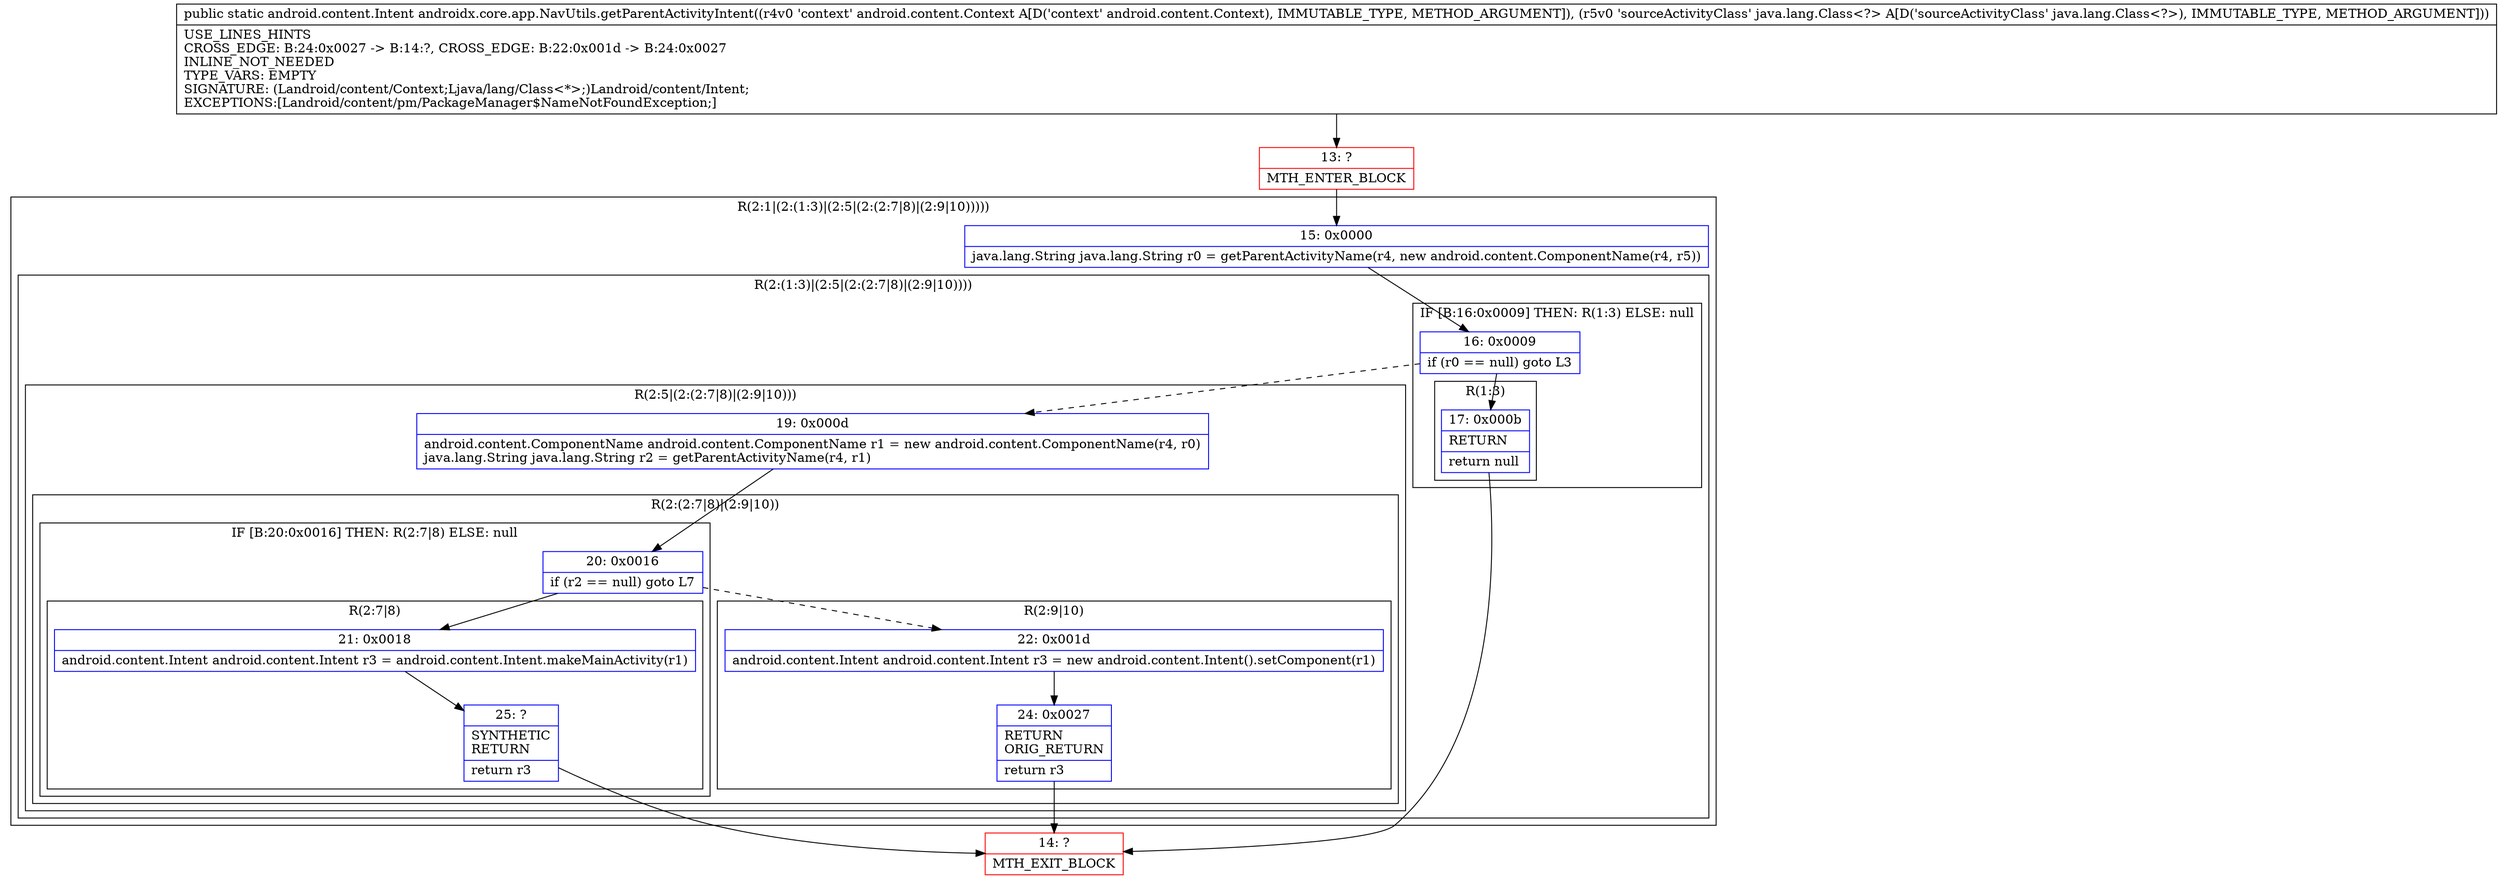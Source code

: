 digraph "CFG forandroidx.core.app.NavUtils.getParentActivityIntent(Landroid\/content\/Context;Ljava\/lang\/Class;)Landroid\/content\/Intent;" {
subgraph cluster_Region_2113077309 {
label = "R(2:1|(2:(1:3)|(2:5|(2:(2:7|8)|(2:9|10)))))";
node [shape=record,color=blue];
Node_15 [shape=record,label="{15\:\ 0x0000|java.lang.String java.lang.String r0 = getParentActivityName(r4, new android.content.ComponentName(r4, r5))\l}"];
subgraph cluster_Region_1038532391 {
label = "R(2:(1:3)|(2:5|(2:(2:7|8)|(2:9|10))))";
node [shape=record,color=blue];
subgraph cluster_IfRegion_1176214932 {
label = "IF [B:16:0x0009] THEN: R(1:3) ELSE: null";
node [shape=record,color=blue];
Node_16 [shape=record,label="{16\:\ 0x0009|if (r0 == null) goto L3\l}"];
subgraph cluster_Region_869448458 {
label = "R(1:3)";
node [shape=record,color=blue];
Node_17 [shape=record,label="{17\:\ 0x000b|RETURN\l|return null\l}"];
}
}
subgraph cluster_Region_422145447 {
label = "R(2:5|(2:(2:7|8)|(2:9|10)))";
node [shape=record,color=blue];
Node_19 [shape=record,label="{19\:\ 0x000d|android.content.ComponentName android.content.ComponentName r1 = new android.content.ComponentName(r4, r0)\ljava.lang.String java.lang.String r2 = getParentActivityName(r4, r1)\l}"];
subgraph cluster_Region_289908313 {
label = "R(2:(2:7|8)|(2:9|10))";
node [shape=record,color=blue];
subgraph cluster_IfRegion_2099109111 {
label = "IF [B:20:0x0016] THEN: R(2:7|8) ELSE: null";
node [shape=record,color=blue];
Node_20 [shape=record,label="{20\:\ 0x0016|if (r2 == null) goto L7\l}"];
subgraph cluster_Region_48697385 {
label = "R(2:7|8)";
node [shape=record,color=blue];
Node_21 [shape=record,label="{21\:\ 0x0018|android.content.Intent android.content.Intent r3 = android.content.Intent.makeMainActivity(r1)\l}"];
Node_25 [shape=record,label="{25\:\ ?|SYNTHETIC\lRETURN\l|return r3\l}"];
}
}
subgraph cluster_Region_1743784608 {
label = "R(2:9|10)";
node [shape=record,color=blue];
Node_22 [shape=record,label="{22\:\ 0x001d|android.content.Intent android.content.Intent r3 = new android.content.Intent().setComponent(r1)\l}"];
Node_24 [shape=record,label="{24\:\ 0x0027|RETURN\lORIG_RETURN\l|return r3\l}"];
}
}
}
}
}
Node_13 [shape=record,color=red,label="{13\:\ ?|MTH_ENTER_BLOCK\l}"];
Node_14 [shape=record,color=red,label="{14\:\ ?|MTH_EXIT_BLOCK\l}"];
MethodNode[shape=record,label="{public static android.content.Intent androidx.core.app.NavUtils.getParentActivityIntent((r4v0 'context' android.content.Context A[D('context' android.content.Context), IMMUTABLE_TYPE, METHOD_ARGUMENT]), (r5v0 'sourceActivityClass' java.lang.Class\<?\> A[D('sourceActivityClass' java.lang.Class\<?\>), IMMUTABLE_TYPE, METHOD_ARGUMENT]))  | USE_LINES_HINTS\lCROSS_EDGE: B:24:0x0027 \-\> B:14:?, CROSS_EDGE: B:22:0x001d \-\> B:24:0x0027\lINLINE_NOT_NEEDED\lTYPE_VARS: EMPTY\lSIGNATURE: (Landroid\/content\/Context;Ljava\/lang\/Class\<*\>;)Landroid\/content\/Intent;\lEXCEPTIONS:[Landroid\/content\/pm\/PackageManager$NameNotFoundException;]\l}"];
MethodNode -> Node_13;Node_15 -> Node_16;
Node_16 -> Node_17;
Node_16 -> Node_19[style=dashed];
Node_17 -> Node_14;
Node_19 -> Node_20;
Node_20 -> Node_21;
Node_20 -> Node_22[style=dashed];
Node_21 -> Node_25;
Node_25 -> Node_14;
Node_22 -> Node_24;
Node_24 -> Node_14;
Node_13 -> Node_15;
}

